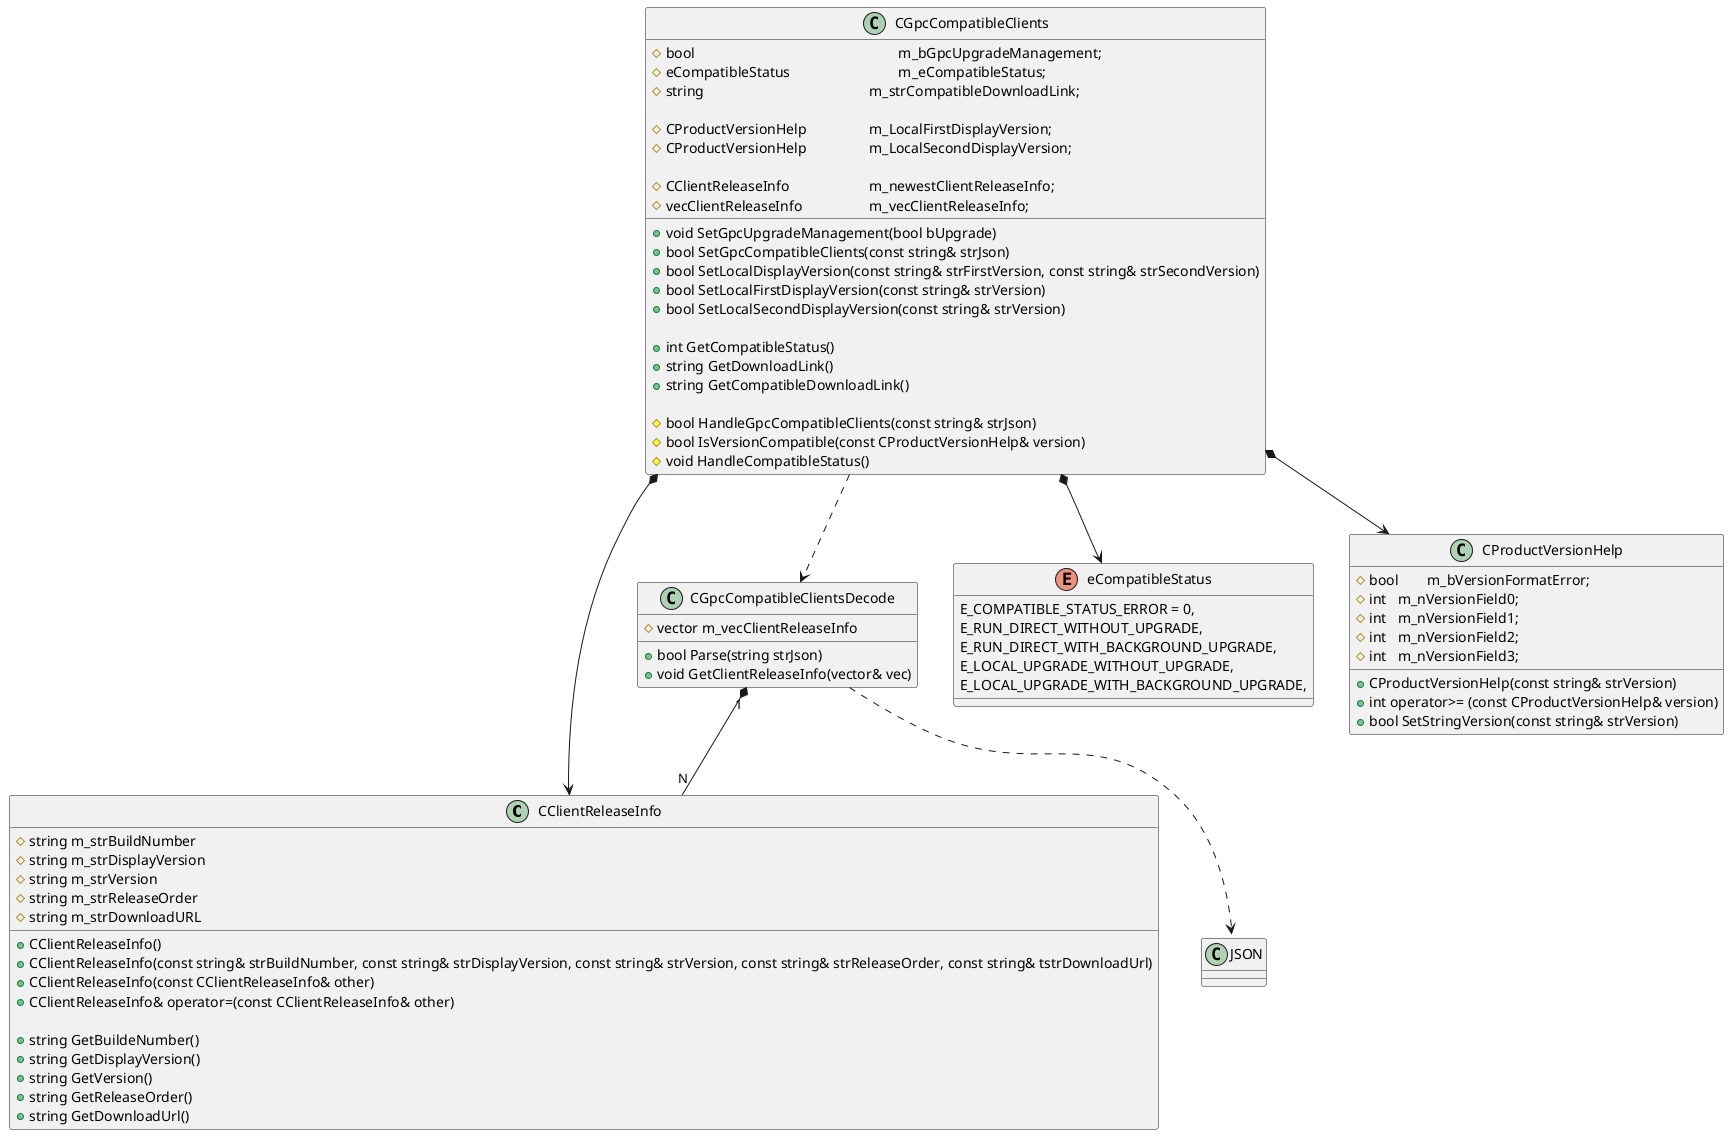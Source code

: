 @startuml

class CClientReleaseInfo {
+ CClientReleaseInfo()
+ CClientReleaseInfo(const string& strBuildNumber, const string& strDisplayVersion, const string& strVersion, const string& strReleaseOrder, const string& tstrDownloadUrl)
+ CClientReleaseInfo(const CClientReleaseInfo& other)
+ CClientReleaseInfo& operator=(const CClientReleaseInfo& other)

+ string GetBuildeNumber()
+ string GetDisplayVersion()
+ string GetVersion()
+ string GetReleaseOrder()
+ string GetDownloadUrl()

# string m_strBuildNumber
# string m_strDisplayVersion
# string m_strVersion
# string m_strReleaseOrder
# string m_strDownloadURL
}

class CGpcCompatibleClientsDecode {
+ bool Parse(string strJson)
+ void GetClientReleaseInfo(vector& vec)

# vector m_vecClientReleaseInfo
}

CGpcCompatibleClientsDecode ..> "JSON::Reader"
CGpcCompatibleClientsDecode "1" *-- "N" CClientReleaseInfo


enum eCompatibleStatus {
	E_COMPATIBLE_STATUS_ERROR = 0,
	E_RUN_DIRECT_WITHOUT_UPGRADE,
	E_RUN_DIRECT_WITH_BACKGROUND_UPGRADE,
	E_LOCAL_UPGRADE_WITHOUT_UPGRADE,
	E_LOCAL_UPGRADE_WITH_BACKGROUND_UPGRADE,

}

class CProductVersionHelp {

+ CProductVersionHelp(const string& strVersion)
+ int operator>= (const CProductVersionHelp& version)
+ bool SetStringVersion(const string& strVersion)

# bool	m_bVersionFormatError;
# int	m_nVersionField0;
# int	m_nVersionField1;
# int	m_nVersionField2;
# int	m_nVersionField3;
}

class CGpcCompatibleClients {
+ void SetGpcUpgradeManagement(bool bUpgrade)
+ bool SetGpcCompatibleClients(const string& strJson)
+ bool SetLocalDisplayVersion(const string& strFirstVersion, const string& strSecondVersion)
+ bool SetLocalFirstDisplayVersion(const string& strVersion)
+ bool SetLocalSecondDisplayVersion(const string& strVersion)

+ int GetCompatibleStatus()
+ string GetDownloadLink()
+ string GetCompatibleDownloadLink()

# bool HandleGpcCompatibleClients(const string& strJson)
# bool IsVersionCompatible(const CProductVersionHelp& version)
# void HandleCompatibleStatus()

# bool							m_bGpcUpgradeManagement;
# eCompatibleStatus				m_eCompatibleStatus;
# string						m_strCompatibleDownloadLink;

# CProductVersionHelp			m_LocalFirstDisplayVersion;
# CProductVersionHelp			m_LocalSecondDisplayVersion;

# CClientReleaseInfo			m_newestClientReleaseInfo;
# vecClientReleaseInfo			m_vecClientReleaseInfo;
}

CGpcCompatibleClients ..> CGpcCompatibleClientsDecode
CGpcCompatibleClients  *-->  eCompatibleStatus
CGpcCompatibleClients *--> CClientReleaseInfo
CGpcCompatibleClients *--> CProductVersionHelp

@enduml
